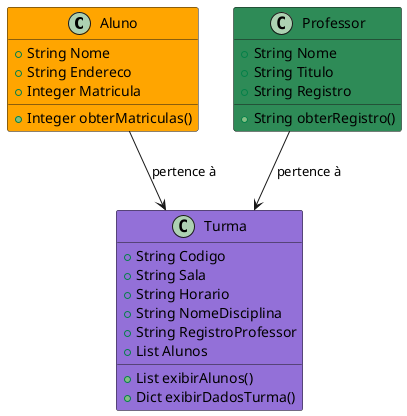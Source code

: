 @startuml TutorialYouTube
   class Aluno #Orange{
    +String Nome
    +String Endereco
    +Integer Matricula
    
    +Integer obterMatriculas()
   }     
   class Professor #SeaGreen{
    +String Nome
    +String Titulo
    +String Registro
    +String obterRegistro()    
   } 
   class Turma #MediumPurple{
    +String Codigo
    +String Sala
    +String Horario
    +String NomeDisciplina
    +String RegistroProfessor
    +List Alunos
    +List exibirAlunos()
    +Dict exibirDadosTurma()
   }

   
   Aluno --> Turma : pertence à
   Professor --> Turma : pertence à
@enduml